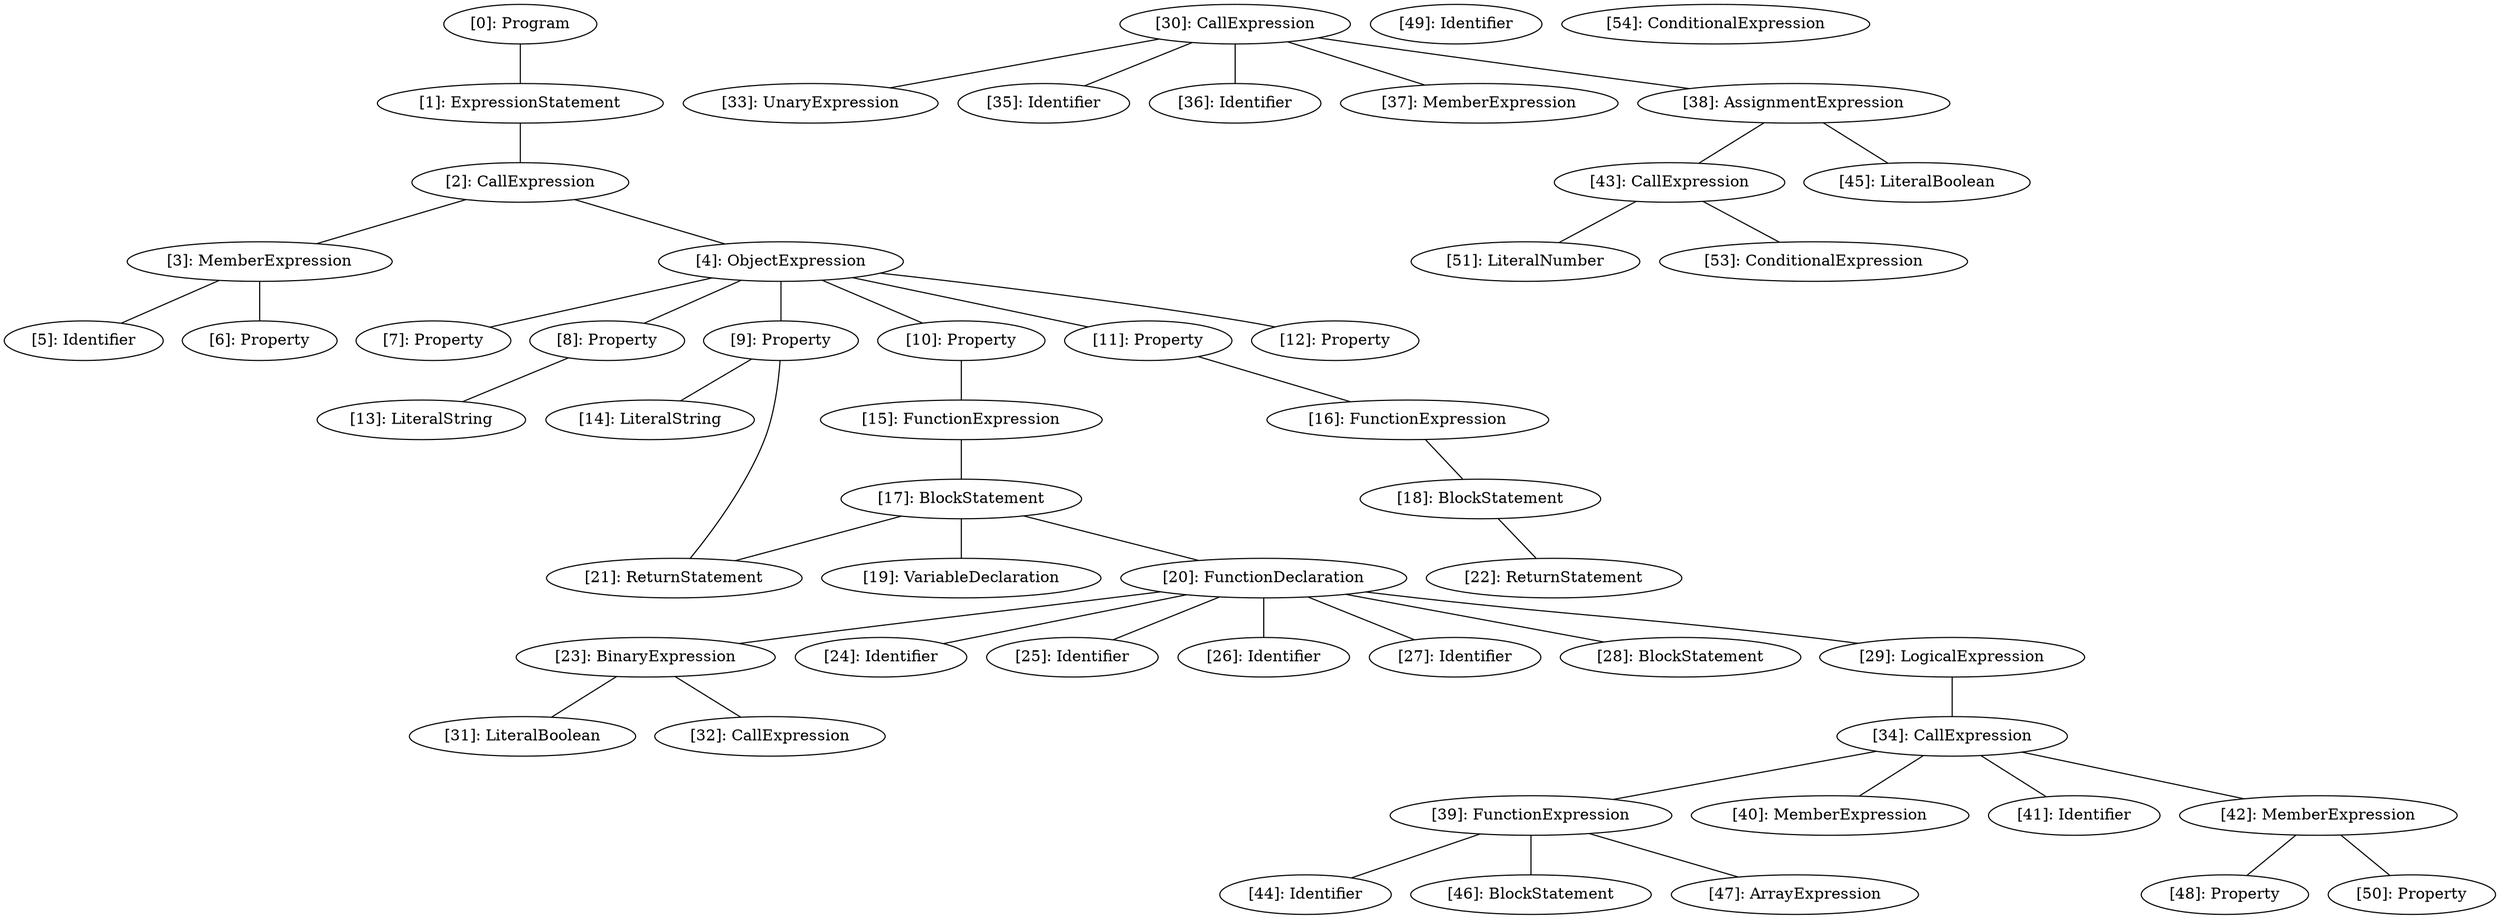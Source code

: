 // Result
graph {
	0 [label="[0]: Program"]
	1 [label="[1]: ExpressionStatement"]
	2 [label="[2]: CallExpression"]
	3 [label="[3]: MemberExpression"]
	4 [label="[4]: ObjectExpression"]
	5 [label="[5]: Identifier"]
	6 [label="[6]: Property"]
	7 [label="[7]: Property"]
	8 [label="[8]: Property"]
	9 [label="[9]: Property"]
	10 [label="[10]: Property"]
	11 [label="[11]: Property"]
	12 [label="[12]: Property"]
	13 [label="[13]: LiteralString"]
	14 [label="[14]: LiteralString"]
	15 [label="[15]: FunctionExpression"]
	16 [label="[16]: FunctionExpression"]
	17 [label="[17]: BlockStatement"]
	18 [label="[18]: BlockStatement"]
	19 [label="[19]: VariableDeclaration"]
	20 [label="[20]: FunctionDeclaration"]
	21 [label="[21]: ReturnStatement"]
	22 [label="[22]: ReturnStatement"]
	23 [label="[23]: BinaryExpression"]
	24 [label="[24]: Identifier"]
	25 [label="[25]: Identifier"]
	26 [label="[26]: Identifier"]
	27 [label="[27]: Identifier"]
	28 [label="[28]: BlockStatement"]
	29 [label="[29]: LogicalExpression"]
	30 [label="[30]: CallExpression"]
	31 [label="[31]: LiteralBoolean"]
	32 [label="[32]: CallExpression"]
	33 [label="[33]: UnaryExpression"]
	34 [label="[34]: CallExpression"]
	35 [label="[35]: Identifier"]
	36 [label="[36]: Identifier"]
	37 [label="[37]: MemberExpression"]
	38 [label="[38]: AssignmentExpression"]
	39 [label="[39]: FunctionExpression"]
	40 [label="[40]: MemberExpression"]
	41 [label="[41]: Identifier"]
	42 [label="[42]: MemberExpression"]
	43 [label="[43]: CallExpression"]
	44 [label="[44]: Identifier"]
	45 [label="[45]: LiteralBoolean"]
	46 [label="[46]: BlockStatement"]
	47 [label="[47]: ArrayExpression"]
	48 [label="[48]: Property"]
	49 [label="[49]: Identifier"]
	50 [label="[50]: Property"]
	51 [label="[51]: LiteralNumber"]
	53 [label="[53]: ConditionalExpression"]
	54 [label="[54]: ConditionalExpression"]
	0 -- 1
	1 -- 2
	2 -- 3
	2 -- 4
	3 -- 5
	3 -- 6
	4 -- 7
	4 -- 8
	4 -- 9
	4 -- 10
	4 -- 11
	4 -- 12
	8 -- 13
	9 -- 14
	9 -- 21
	10 -- 15
	11 -- 16
	15 -- 17
	16 -- 18
	17 -- 19
	17 -- 20
	17 -- 21
	18 -- 22
	20 -- 23
	20 -- 24
	20 -- 25
	20 -- 26
	20 -- 27
	20 -- 28
	20 -- 29
	23 -- 31
	23 -- 32
	29 -- 34
	30 -- 33
	30 -- 35
	30 -- 36
	30 -- 37
	30 -- 38
	34 -- 39
	34 -- 40
	34 -- 41
	34 -- 42
	38 -- 43
	38 -- 45
	39 -- 44
	39 -- 46
	39 -- 47
	42 -- 48
	42 -- 50
	43 -- 51
	43 -- 53
}

